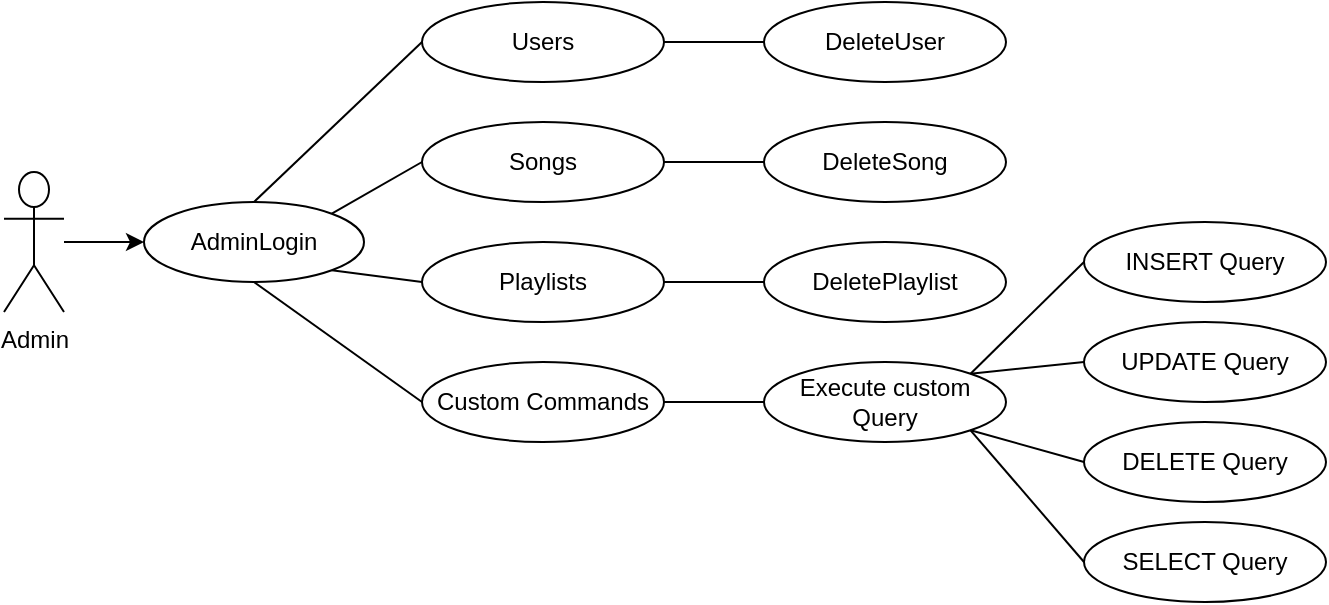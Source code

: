 <mxfile version="21.2.8" type="device">
  <diagram name="Pagina-1" id="tZKwoIde8D5Y94dsGno5">
    <mxGraphModel dx="737" dy="1524" grid="1" gridSize="10" guides="1" tooltips="1" connect="1" arrows="1" fold="1" page="1" pageScale="1" pageWidth="827" pageHeight="1169" math="0" shadow="0">
      <root>
        <mxCell id="0" />
        <mxCell id="1" parent="0" />
        <mxCell id="U6hzRadci7Px48xgj-Yl-19" value="" style="edgeStyle=orthogonalEdgeStyle;rounded=0;orthogonalLoop=1;jettySize=auto;html=1;" edge="1" parent="1" source="U6hzRadci7Px48xgj-Yl-1" target="U6hzRadci7Px48xgj-Yl-2">
          <mxGeometry relative="1" as="geometry" />
        </mxCell>
        <mxCell id="U6hzRadci7Px48xgj-Yl-1" value="Admin" style="shape=umlActor;verticalLabelPosition=bottom;verticalAlign=top;html=1;outlineConnect=0;" vertex="1" parent="1">
          <mxGeometry x="150" y="-435" width="30" height="70" as="geometry" />
        </mxCell>
        <mxCell id="U6hzRadci7Px48xgj-Yl-2" value="AdminLogin" style="ellipse;whiteSpace=wrap;html=1;" vertex="1" parent="1">
          <mxGeometry x="220" y="-420" width="110" height="40" as="geometry" />
        </mxCell>
        <mxCell id="U6hzRadci7Px48xgj-Yl-4" value="Users" style="ellipse;whiteSpace=wrap;html=1;" vertex="1" parent="1">
          <mxGeometry x="359" y="-520" width="121" height="40" as="geometry" />
        </mxCell>
        <mxCell id="U6hzRadci7Px48xgj-Yl-5" value="Songs" style="ellipse;whiteSpace=wrap;html=1;" vertex="1" parent="1">
          <mxGeometry x="359" y="-460" width="121" height="40" as="geometry" />
        </mxCell>
        <mxCell id="U6hzRadci7Px48xgj-Yl-6" value="Playlists" style="ellipse;whiteSpace=wrap;html=1;" vertex="1" parent="1">
          <mxGeometry x="359" y="-400" width="121" height="40" as="geometry" />
        </mxCell>
        <mxCell id="U6hzRadci7Px48xgj-Yl-7" value="Custom Commands" style="ellipse;whiteSpace=wrap;html=1;" vertex="1" parent="1">
          <mxGeometry x="359" y="-340" width="121" height="40" as="geometry" />
        </mxCell>
        <mxCell id="U6hzRadci7Px48xgj-Yl-10" value="DeleteUser" style="ellipse;whiteSpace=wrap;html=1;" vertex="1" parent="1">
          <mxGeometry x="530" y="-520" width="121" height="40" as="geometry" />
        </mxCell>
        <mxCell id="U6hzRadci7Px48xgj-Yl-11" value="DeleteSong" style="ellipse;whiteSpace=wrap;html=1;" vertex="1" parent="1">
          <mxGeometry x="530" y="-460" width="121" height="40" as="geometry" />
        </mxCell>
        <mxCell id="U6hzRadci7Px48xgj-Yl-12" value="DeletePlaylist" style="ellipse;whiteSpace=wrap;html=1;" vertex="1" parent="1">
          <mxGeometry x="530" y="-400" width="121" height="40" as="geometry" />
        </mxCell>
        <mxCell id="U6hzRadci7Px48xgj-Yl-13" value="Execute custom&lt;br&gt;Query" style="ellipse;whiteSpace=wrap;html=1;" vertex="1" parent="1">
          <mxGeometry x="530" y="-340" width="121" height="40" as="geometry" />
        </mxCell>
        <mxCell id="U6hzRadci7Px48xgj-Yl-14" value="INSERT Query" style="ellipse;whiteSpace=wrap;html=1;" vertex="1" parent="1">
          <mxGeometry x="690" y="-410" width="121" height="40" as="geometry" />
        </mxCell>
        <mxCell id="U6hzRadci7Px48xgj-Yl-15" value="UPDATE Query" style="ellipse;whiteSpace=wrap;html=1;" vertex="1" parent="1">
          <mxGeometry x="690" y="-360" width="121" height="40" as="geometry" />
        </mxCell>
        <mxCell id="U6hzRadci7Px48xgj-Yl-16" value="DELETE Query" style="ellipse;whiteSpace=wrap;html=1;" vertex="1" parent="1">
          <mxGeometry x="690" y="-310" width="121" height="40" as="geometry" />
        </mxCell>
        <mxCell id="U6hzRadci7Px48xgj-Yl-17" value="SELECT Query" style="ellipse;whiteSpace=wrap;html=1;" vertex="1" parent="1">
          <mxGeometry x="690" y="-260" width="121" height="40" as="geometry" />
        </mxCell>
        <mxCell id="U6hzRadci7Px48xgj-Yl-31" value="" style="endArrow=none;html=1;rounded=0;entryX=0;entryY=0.5;entryDx=0;entryDy=0;exitX=0.5;exitY=1;exitDx=0;exitDy=0;" edge="1" parent="1" source="U6hzRadci7Px48xgj-Yl-2" target="U6hzRadci7Px48xgj-Yl-7">
          <mxGeometry width="50" height="50" relative="1" as="geometry">
            <mxPoint x="390" y="-260" as="sourcePoint" />
            <mxPoint x="440" y="-310" as="targetPoint" />
          </mxGeometry>
        </mxCell>
        <mxCell id="U6hzRadci7Px48xgj-Yl-32" value="" style="endArrow=none;html=1;rounded=0;entryX=0;entryY=0.5;entryDx=0;entryDy=0;exitX=1;exitY=1;exitDx=0;exitDy=0;" edge="1" parent="1" source="U6hzRadci7Px48xgj-Yl-2" target="U6hzRadci7Px48xgj-Yl-6">
          <mxGeometry width="50" height="50" relative="1" as="geometry">
            <mxPoint x="390" y="-260" as="sourcePoint" />
            <mxPoint x="440" y="-310" as="targetPoint" />
            <Array as="points" />
          </mxGeometry>
        </mxCell>
        <mxCell id="U6hzRadci7Px48xgj-Yl-33" value="" style="endArrow=none;html=1;rounded=0;entryX=0;entryY=0.5;entryDx=0;entryDy=0;exitX=1;exitY=0;exitDx=0;exitDy=0;" edge="1" parent="1" source="U6hzRadci7Px48xgj-Yl-2" target="U6hzRadci7Px48xgj-Yl-5">
          <mxGeometry width="50" height="50" relative="1" as="geometry">
            <mxPoint x="390" y="-260" as="sourcePoint" />
            <mxPoint x="440" y="-310" as="targetPoint" />
          </mxGeometry>
        </mxCell>
        <mxCell id="U6hzRadci7Px48xgj-Yl-34" value="" style="endArrow=none;html=1;rounded=0;entryX=0;entryY=0.5;entryDx=0;entryDy=0;exitX=0.5;exitY=0;exitDx=0;exitDy=0;" edge="1" parent="1" source="U6hzRadci7Px48xgj-Yl-2" target="U6hzRadci7Px48xgj-Yl-4">
          <mxGeometry width="50" height="50" relative="1" as="geometry">
            <mxPoint x="390" y="-260" as="sourcePoint" />
            <mxPoint x="440" y="-310" as="targetPoint" />
          </mxGeometry>
        </mxCell>
        <mxCell id="U6hzRadci7Px48xgj-Yl-35" value="" style="endArrow=none;html=1;rounded=0;entryX=0;entryY=0.5;entryDx=0;entryDy=0;exitX=1;exitY=0.5;exitDx=0;exitDy=0;" edge="1" parent="1" source="U6hzRadci7Px48xgj-Yl-4" target="U6hzRadci7Px48xgj-Yl-10">
          <mxGeometry width="50" height="50" relative="1" as="geometry">
            <mxPoint x="390" y="-260" as="sourcePoint" />
            <mxPoint x="440" y="-310" as="targetPoint" />
          </mxGeometry>
        </mxCell>
        <mxCell id="U6hzRadci7Px48xgj-Yl-36" value="" style="endArrow=none;html=1;rounded=0;entryX=0;entryY=0.5;entryDx=0;entryDy=0;exitX=1;exitY=0.5;exitDx=0;exitDy=0;" edge="1" parent="1" source="U6hzRadci7Px48xgj-Yl-5" target="U6hzRadci7Px48xgj-Yl-11">
          <mxGeometry width="50" height="50" relative="1" as="geometry">
            <mxPoint x="390" y="-260" as="sourcePoint" />
            <mxPoint x="440" y="-310" as="targetPoint" />
          </mxGeometry>
        </mxCell>
        <mxCell id="U6hzRadci7Px48xgj-Yl-37" value="" style="endArrow=none;html=1;rounded=0;entryX=0;entryY=0.5;entryDx=0;entryDy=0;exitX=1;exitY=0.5;exitDx=0;exitDy=0;" edge="1" parent="1" source="U6hzRadci7Px48xgj-Yl-6" target="U6hzRadci7Px48xgj-Yl-12">
          <mxGeometry width="50" height="50" relative="1" as="geometry">
            <mxPoint x="390" y="-260" as="sourcePoint" />
            <mxPoint x="440" y="-310" as="targetPoint" />
          </mxGeometry>
        </mxCell>
        <mxCell id="U6hzRadci7Px48xgj-Yl-38" value="" style="endArrow=none;html=1;rounded=0;entryX=0;entryY=0.5;entryDx=0;entryDy=0;exitX=1;exitY=0.5;exitDx=0;exitDy=0;" edge="1" parent="1" source="U6hzRadci7Px48xgj-Yl-7" target="U6hzRadci7Px48xgj-Yl-13">
          <mxGeometry width="50" height="50" relative="1" as="geometry">
            <mxPoint x="390" y="-260" as="sourcePoint" />
            <mxPoint x="440" y="-310" as="targetPoint" />
          </mxGeometry>
        </mxCell>
        <mxCell id="U6hzRadci7Px48xgj-Yl-39" value="" style="endArrow=none;html=1;rounded=0;entryX=0;entryY=0.5;entryDx=0;entryDy=0;exitX=1;exitY=0;exitDx=0;exitDy=0;" edge="1" parent="1" source="U6hzRadci7Px48xgj-Yl-13" target="U6hzRadci7Px48xgj-Yl-14">
          <mxGeometry width="50" height="50" relative="1" as="geometry">
            <mxPoint x="390" y="-260" as="sourcePoint" />
            <mxPoint x="440" y="-310" as="targetPoint" />
          </mxGeometry>
        </mxCell>
        <mxCell id="U6hzRadci7Px48xgj-Yl-40" value="" style="endArrow=none;html=1;rounded=0;entryX=0;entryY=0.5;entryDx=0;entryDy=0;exitX=1;exitY=0;exitDx=0;exitDy=0;" edge="1" parent="1" source="U6hzRadci7Px48xgj-Yl-13" target="U6hzRadci7Px48xgj-Yl-15">
          <mxGeometry width="50" height="50" relative="1" as="geometry">
            <mxPoint x="390" y="-260" as="sourcePoint" />
            <mxPoint x="440" y="-310" as="targetPoint" />
          </mxGeometry>
        </mxCell>
        <mxCell id="U6hzRadci7Px48xgj-Yl-41" value="" style="endArrow=none;html=1;rounded=0;entryX=0;entryY=0.5;entryDx=0;entryDy=0;exitX=1;exitY=1;exitDx=0;exitDy=0;" edge="1" parent="1" source="U6hzRadci7Px48xgj-Yl-13" target="U6hzRadci7Px48xgj-Yl-16">
          <mxGeometry width="50" height="50" relative="1" as="geometry">
            <mxPoint x="390" y="-260" as="sourcePoint" />
            <mxPoint x="440" y="-310" as="targetPoint" />
          </mxGeometry>
        </mxCell>
        <mxCell id="U6hzRadci7Px48xgj-Yl-42" value="" style="endArrow=none;html=1;rounded=0;entryX=0;entryY=0.5;entryDx=0;entryDy=0;exitX=1;exitY=1;exitDx=0;exitDy=0;" edge="1" parent="1" source="U6hzRadci7Px48xgj-Yl-13" target="U6hzRadci7Px48xgj-Yl-17">
          <mxGeometry width="50" height="50" relative="1" as="geometry">
            <mxPoint x="390" y="-260" as="sourcePoint" />
            <mxPoint x="440" y="-310" as="targetPoint" />
          </mxGeometry>
        </mxCell>
      </root>
    </mxGraphModel>
  </diagram>
</mxfile>
